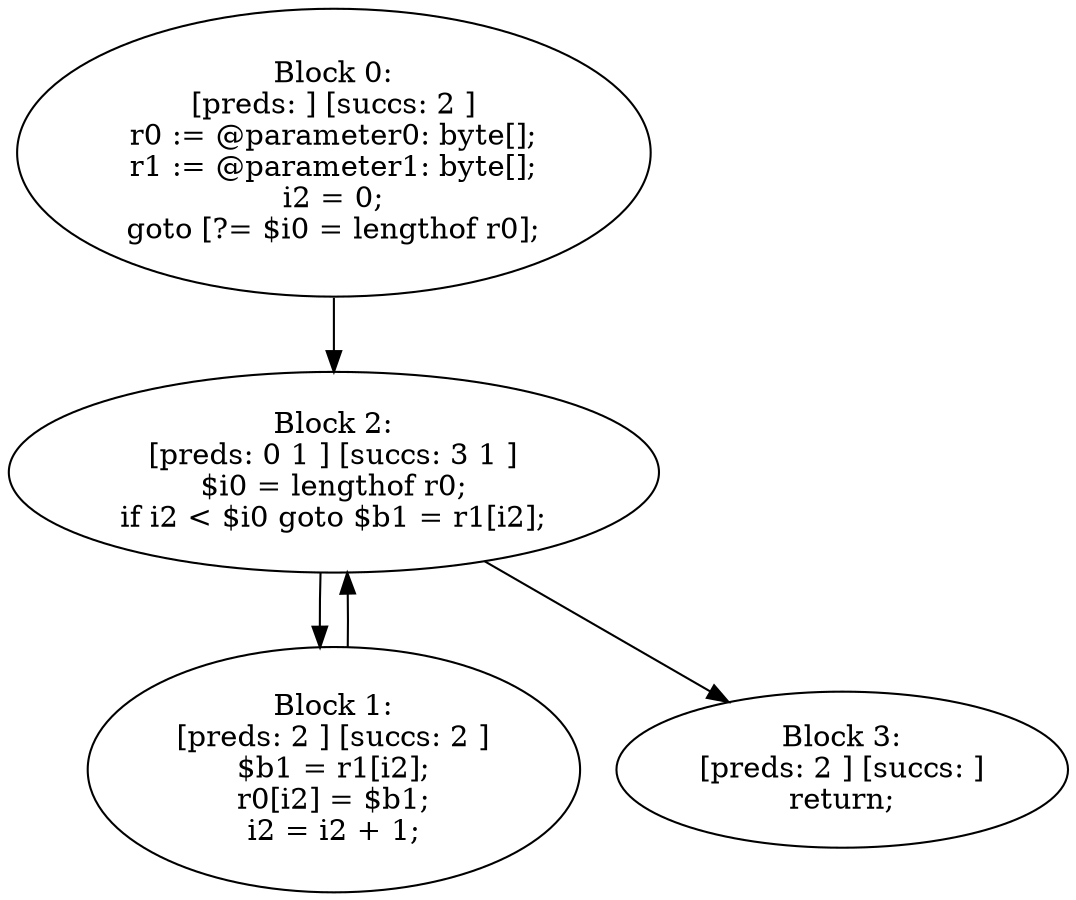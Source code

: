 digraph "unitGraph" {
    "Block 0:
[preds: ] [succs: 2 ]
r0 := @parameter0: byte[];
r1 := @parameter1: byte[];
i2 = 0;
goto [?= $i0 = lengthof r0];
"
    "Block 1:
[preds: 2 ] [succs: 2 ]
$b1 = r1[i2];
r0[i2] = $b1;
i2 = i2 + 1;
"
    "Block 2:
[preds: 0 1 ] [succs: 3 1 ]
$i0 = lengthof r0;
if i2 < $i0 goto $b1 = r1[i2];
"
    "Block 3:
[preds: 2 ] [succs: ]
return;
"
    "Block 0:
[preds: ] [succs: 2 ]
r0 := @parameter0: byte[];
r1 := @parameter1: byte[];
i2 = 0;
goto [?= $i0 = lengthof r0];
"->"Block 2:
[preds: 0 1 ] [succs: 3 1 ]
$i0 = lengthof r0;
if i2 < $i0 goto $b1 = r1[i2];
";
    "Block 1:
[preds: 2 ] [succs: 2 ]
$b1 = r1[i2];
r0[i2] = $b1;
i2 = i2 + 1;
"->"Block 2:
[preds: 0 1 ] [succs: 3 1 ]
$i0 = lengthof r0;
if i2 < $i0 goto $b1 = r1[i2];
";
    "Block 2:
[preds: 0 1 ] [succs: 3 1 ]
$i0 = lengthof r0;
if i2 < $i0 goto $b1 = r1[i2];
"->"Block 3:
[preds: 2 ] [succs: ]
return;
";
    "Block 2:
[preds: 0 1 ] [succs: 3 1 ]
$i0 = lengthof r0;
if i2 < $i0 goto $b1 = r1[i2];
"->"Block 1:
[preds: 2 ] [succs: 2 ]
$b1 = r1[i2];
r0[i2] = $b1;
i2 = i2 + 1;
";
}
